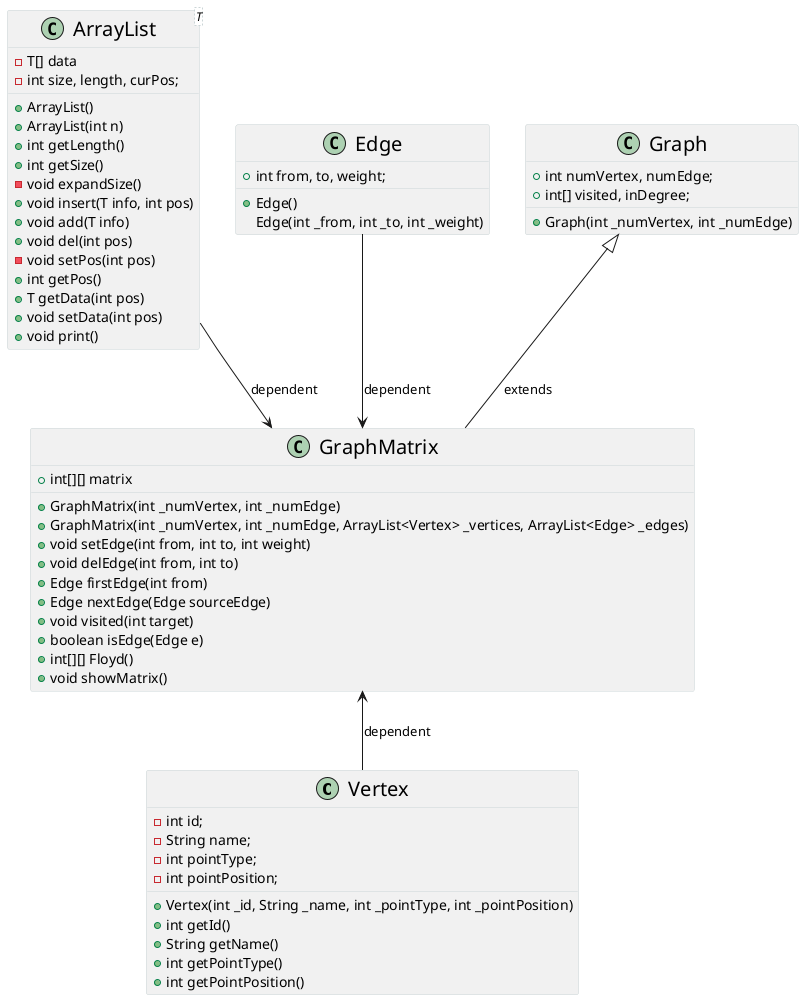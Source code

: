 @startuml
skinparam BackGroundColor #FFFFFF

skinparam class {
    BorderColor #cbd5d6
    FontSize 20

}

class Vertex {
    - int id;
    - String name;
    - int pointType;
    - int pointPosition;
    + Vertex(int _id, String _name, int _pointType, int _pointPosition)
    + int getId()
    + String getName()
    + int getPointType()
    + int getPointPosition()
}

class Edge {
    + int from, to, weight;
    + Edge()
    Edge(int _from, int _to, int _weight)
}

class ArrayList<T> {
    - T[] data
    - int size, length, curPos;
    + ArrayList()
    + ArrayList(int n)
    + int getLength()
    + int getSize()
    - void expandSize()
    + void insert(T info, int pos)
    + void add(T info)
    + void del(int pos)
    - void setPos(int pos)
    + int getPos()
    + T getData(int pos)
    + void setData(int pos)
    + void print()
}

class Graph {
    + int numVertex, numEdge;
    + int[] visited, inDegree;
    + Graph(int _numVertex, int _numEdge)
}

Graph <|-- GraphMatrix : extends
GraphMatrix <-down- Vertex : dependent
GraphMatrix <-up- Edge : dependent
GraphMatrix <-up- ArrayList : dependent

class GraphMatrix {
    + int[][] matrix
    + GraphMatrix(int _numVertex, int _numEdge)
    + GraphMatrix(int _numVertex, int _numEdge, ArrayList<Vertex> _vertices, ArrayList<Edge> _edges)
    + void setEdge(int from, int to, int weight)
    + void delEdge(int from, int to)
    + Edge firstEdge(int from)
    + Edge nextEdge(Edge sourceEdge)
    + void visited(int target)
    + boolean isEdge(Edge e)
    + int[][] Floyd()
    + void showMatrix()
}

@enduml